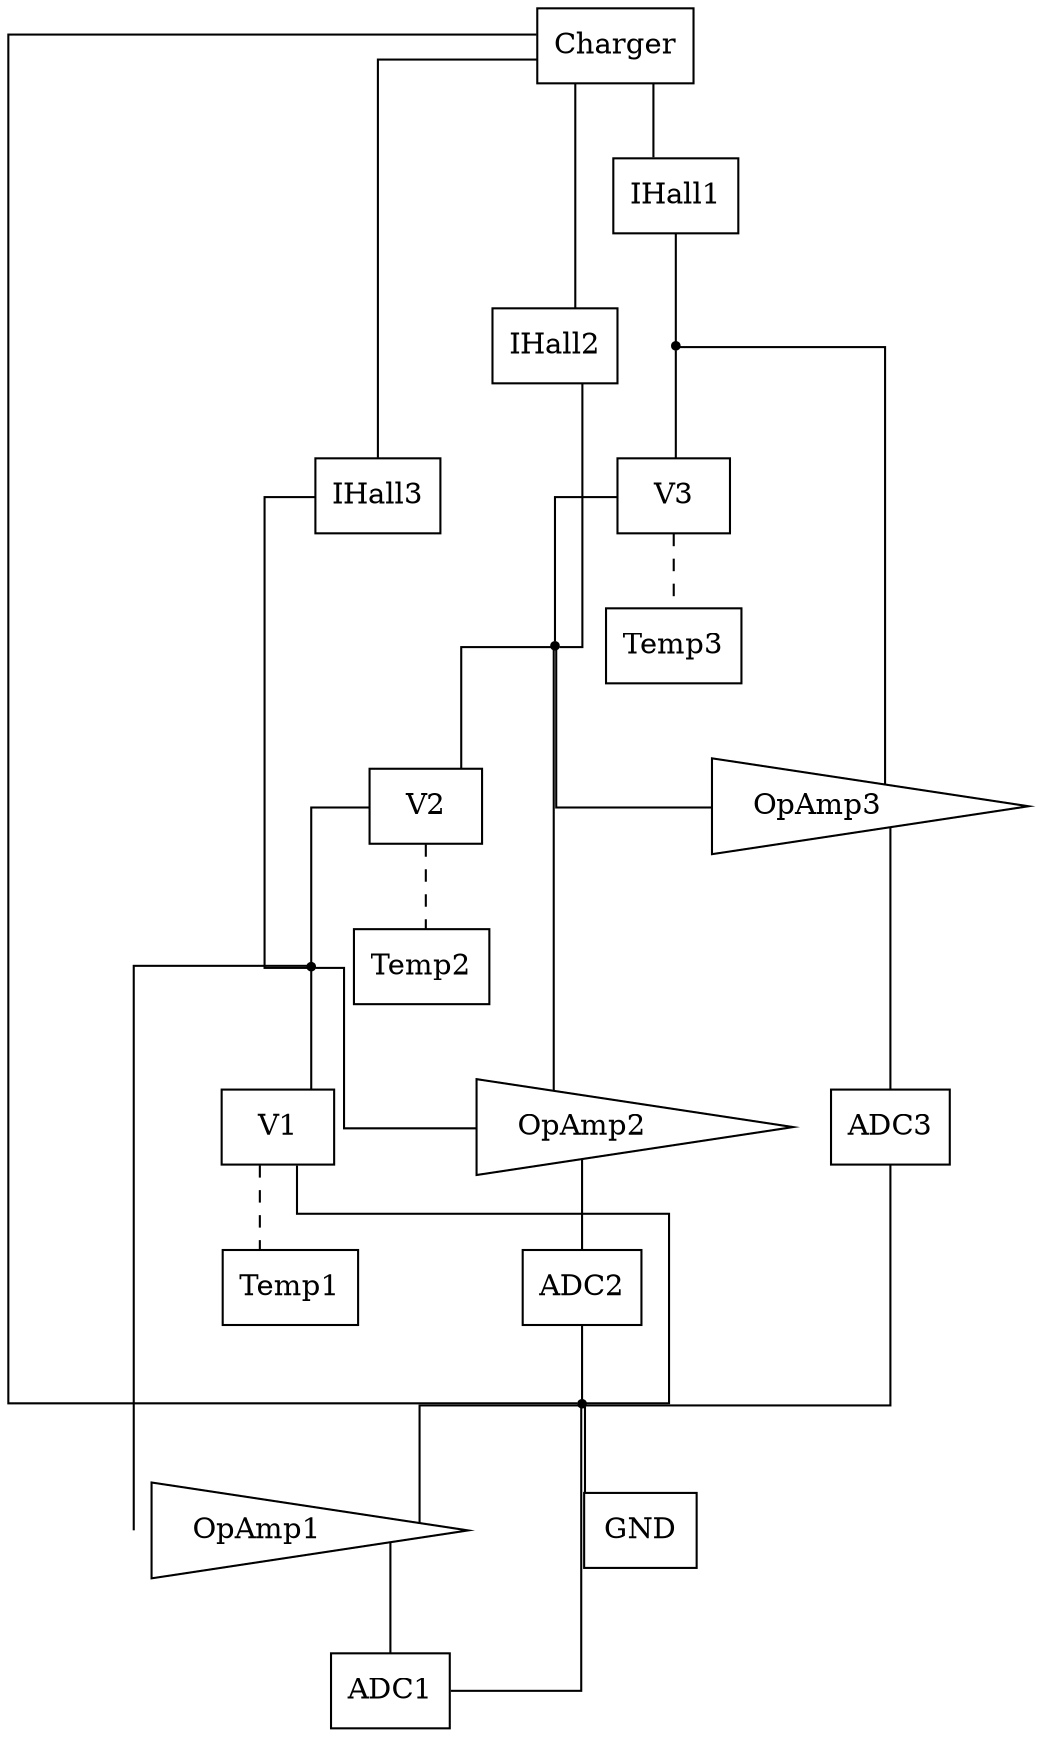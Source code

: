 graph {
# comment out this line and it works ok
splines="ortho";

node [shape="point"];

3;
2;
1;
0;

node [shape="box"];

Charger -- IHall1 -- 3;
Charger -- IHall2 -- 2;
Charger -- IHall3 -- 1;
Charger -- 0;



3 -- V3 -- 2 -- V2 -- 1 -- V1 -- 0 -- GND;


node [shape="triangle",orientation=270];

OpAmp3;
OpAmp2;
OpAmp1;

node [shape="box"];

3 -- OpAmp3;
2 -- OpAmp3;

2 -- OpAmp2;
1 -- OpAmp2;

1 -- OpAmp1;
0 -- OpAmp1;

#OpAmp3 -- ADC3 -- 0;
#OpAmp2 -- ADC2 -- 0;
#OpAmp1 -- ADC1 -- 0;

# or comment out these 3 lines and it works ok
ADC3 -- 0;
ADC2 -- 0;
ADC1 -- 0;


OpAmp3 -- ADC3;
OpAmp2 -- ADC2;
OpAmp1 -- ADC1;

V1 -- Temp1 [style=dashed];
V2 -- Temp2 [style=dashed];
V3 -- Temp3 [style=dashed];

}

